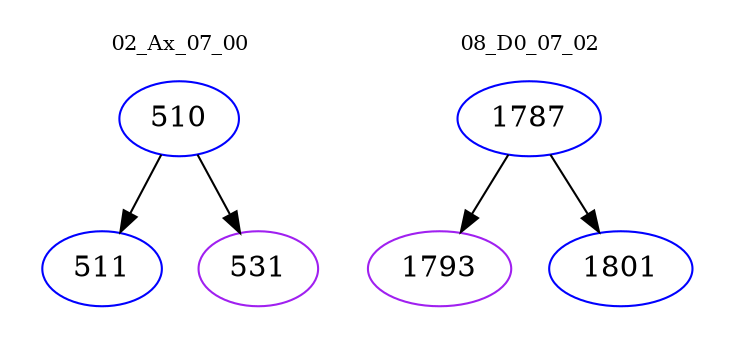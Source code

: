 digraph{
subgraph cluster_0 {
color = white
label = "02_Ax_07_00";
fontsize=10;
T0_510 [label="510", color="blue"]
T0_510 -> T0_511 [color="black"]
T0_511 [label="511", color="blue"]
T0_510 -> T0_531 [color="black"]
T0_531 [label="531", color="purple"]
}
subgraph cluster_1 {
color = white
label = "08_D0_07_02";
fontsize=10;
T1_1787 [label="1787", color="blue"]
T1_1787 -> T1_1793 [color="black"]
T1_1793 [label="1793", color="purple"]
T1_1787 -> T1_1801 [color="black"]
T1_1801 [label="1801", color="blue"]
}
}

